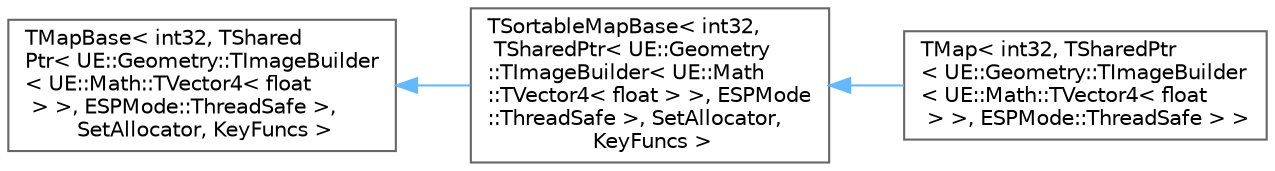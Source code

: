 digraph "Graphical Class Hierarchy"
{
 // INTERACTIVE_SVG=YES
 // LATEX_PDF_SIZE
  bgcolor="transparent";
  edge [fontname=Helvetica,fontsize=10,labelfontname=Helvetica,labelfontsize=10];
  node [fontname=Helvetica,fontsize=10,shape=box,height=0.2,width=0.4];
  rankdir="LR";
  Node0 [id="Node000000",label="TMapBase\< int32, TShared\lPtr\< UE::Geometry::TImageBuilder\l\< UE::Math::TVector4\< float\l \> \>, ESPMode::ThreadSafe \>,\l SetAllocator, KeyFuncs \>",height=0.2,width=0.4,color="grey40", fillcolor="white", style="filled",URL="$d8/dad/classTMapBase.html",tooltip=" "];
  Node0 -> Node1 [id="edge7533_Node000000_Node000001",dir="back",color="steelblue1",style="solid",tooltip=" "];
  Node1 [id="Node000001",label="TSortableMapBase\< int32,\l TSharedPtr\< UE::Geometry\l::TImageBuilder\< UE::Math\l::TVector4\< float \> \>, ESPMode\l::ThreadSafe \>, SetAllocator,\l KeyFuncs \>",height=0.2,width=0.4,color="grey40", fillcolor="white", style="filled",URL="$de/df5/classTSortableMapBase.html",tooltip=" "];
  Node1 -> Node2 [id="edge7534_Node000001_Node000002",dir="back",color="steelblue1",style="solid",tooltip=" "];
  Node2 [id="Node000002",label="TMap\< int32, TSharedPtr\l\< UE::Geometry::TImageBuilder\l\< UE::Math::TVector4\< float\l \> \>, ESPMode::ThreadSafe \> \>",height=0.2,width=0.4,color="grey40", fillcolor="white", style="filled",URL="$d8/da9/classTMap.html",tooltip=" "];
}

